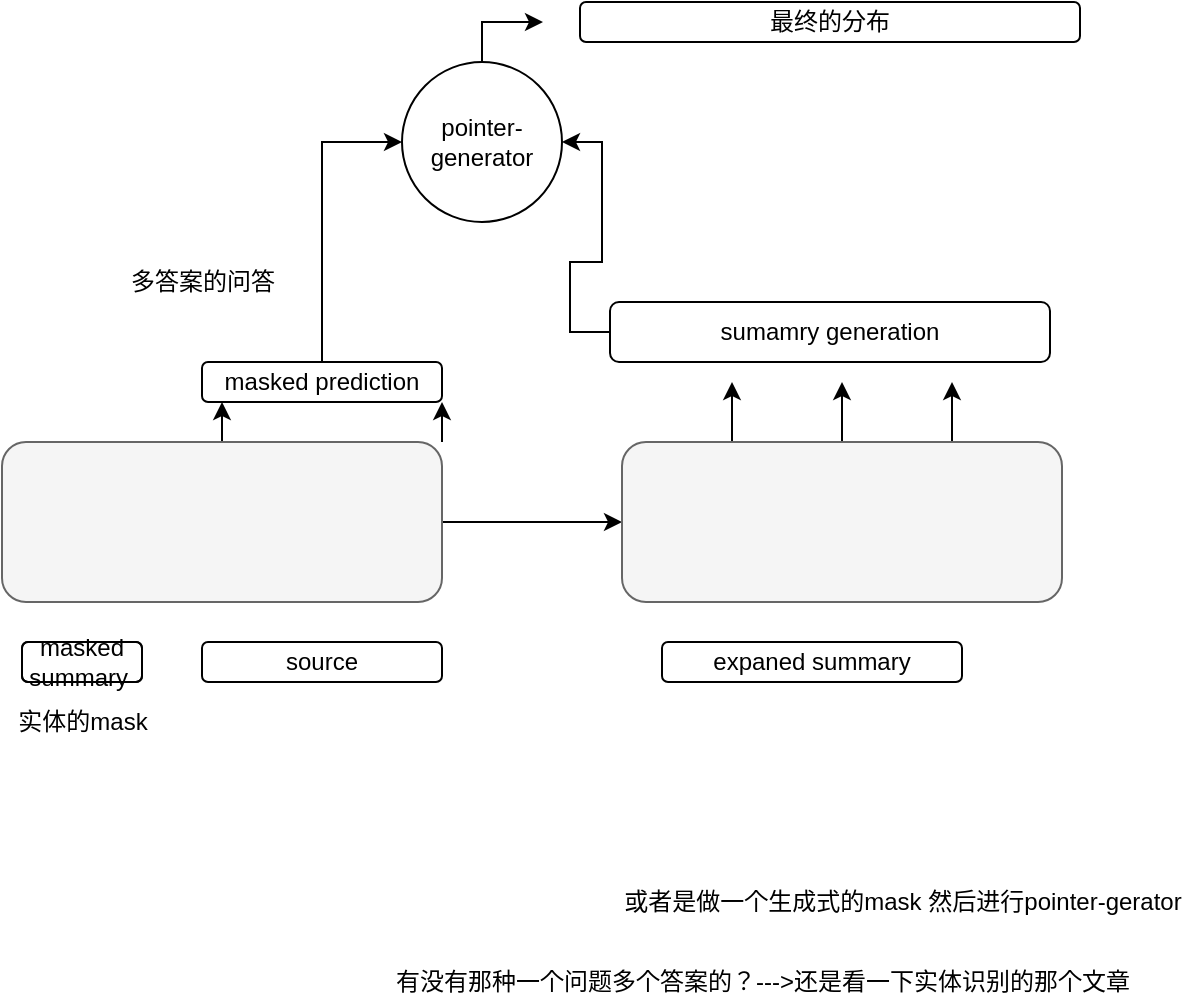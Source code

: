 <mxfile version="14.5.1" type="github">
  <diagram id="ceikMv7BAlOUGOiXaDph" name="Page-1">
    <mxGraphModel dx="1116" dy="629" grid="1" gridSize="10" guides="1" tooltips="1" connect="1" arrows="1" fold="1" page="1" pageScale="1" pageWidth="827" pageHeight="1169" math="0" shadow="0">
      <root>
        <mxCell id="0" />
        <mxCell id="1" parent="0" />
        <mxCell id="zwOd97OeujrbQa21lKcu-10" style="edgeStyle=orthogonalEdgeStyle;rounded=0;orthogonalLoop=1;jettySize=auto;html=1;" edge="1" parent="1" source="zwOd97OeujrbQa21lKcu-1">
          <mxGeometry relative="1" as="geometry">
            <mxPoint x="220" y="230" as="targetPoint" />
          </mxGeometry>
        </mxCell>
        <mxCell id="zwOd97OeujrbQa21lKcu-11" style="edgeStyle=orthogonalEdgeStyle;rounded=0;orthogonalLoop=1;jettySize=auto;html=1;exitX=1;exitY=0;exitDx=0;exitDy=0;" edge="1" parent="1" source="zwOd97OeujrbQa21lKcu-1">
          <mxGeometry relative="1" as="geometry">
            <mxPoint x="330" y="230" as="targetPoint" />
          </mxGeometry>
        </mxCell>
        <mxCell id="zwOd97OeujrbQa21lKcu-24" style="edgeStyle=orthogonalEdgeStyle;rounded=0;orthogonalLoop=1;jettySize=auto;html=1;entryX=0;entryY=0.5;entryDx=0;entryDy=0;" edge="1" parent="1" source="zwOd97OeujrbQa21lKcu-1" target="zwOd97OeujrbQa21lKcu-2">
          <mxGeometry relative="1" as="geometry" />
        </mxCell>
        <mxCell id="zwOd97OeujrbQa21lKcu-1" value="" style="rounded=1;whiteSpace=wrap;html=1;fillColor=#f5f5f5;strokeColor=#666666;fontColor=#333333;" vertex="1" parent="1">
          <mxGeometry x="110" y="250" width="220" height="80" as="geometry" />
        </mxCell>
        <mxCell id="zwOd97OeujrbQa21lKcu-13" style="edgeStyle=orthogonalEdgeStyle;rounded=0;orthogonalLoop=1;jettySize=auto;html=1;exitX=0.25;exitY=0;exitDx=0;exitDy=0;" edge="1" parent="1" source="zwOd97OeujrbQa21lKcu-2">
          <mxGeometry relative="1" as="geometry">
            <mxPoint x="475" y="220" as="targetPoint" />
          </mxGeometry>
        </mxCell>
        <mxCell id="zwOd97OeujrbQa21lKcu-14" style="edgeStyle=orthogonalEdgeStyle;rounded=0;orthogonalLoop=1;jettySize=auto;html=1;exitX=0.5;exitY=0;exitDx=0;exitDy=0;" edge="1" parent="1" source="zwOd97OeujrbQa21lKcu-2">
          <mxGeometry relative="1" as="geometry">
            <mxPoint x="530" y="220" as="targetPoint" />
          </mxGeometry>
        </mxCell>
        <mxCell id="zwOd97OeujrbQa21lKcu-15" style="edgeStyle=orthogonalEdgeStyle;rounded=0;orthogonalLoop=1;jettySize=auto;html=1;exitX=0.75;exitY=0;exitDx=0;exitDy=0;" edge="1" parent="1" source="zwOd97OeujrbQa21lKcu-2">
          <mxGeometry relative="1" as="geometry">
            <mxPoint x="585" y="220" as="targetPoint" />
          </mxGeometry>
        </mxCell>
        <mxCell id="zwOd97OeujrbQa21lKcu-2" value="" style="rounded=1;whiteSpace=wrap;html=1;fillColor=#f5f5f5;strokeColor=#666666;fontColor=#333333;" vertex="1" parent="1">
          <mxGeometry x="420" y="250" width="220" height="80" as="geometry" />
        </mxCell>
        <mxCell id="zwOd97OeujrbQa21lKcu-3" value="" style="rounded=1;whiteSpace=wrap;html=1;fillColor=none;" vertex="1" parent="1">
          <mxGeometry x="120" y="350" width="60" height="20" as="geometry" />
        </mxCell>
        <mxCell id="zwOd97OeujrbQa21lKcu-4" value="masked summary&amp;nbsp;" style="rounded=1;whiteSpace=wrap;html=1;fillColor=none;" vertex="1" parent="1">
          <mxGeometry x="120" y="350" width="60" height="20" as="geometry" />
        </mxCell>
        <mxCell id="zwOd97OeujrbQa21lKcu-5" value="source" style="rounded=1;whiteSpace=wrap;html=1;fillColor=none;" vertex="1" parent="1">
          <mxGeometry x="210" y="350" width="120" height="20" as="geometry" />
        </mxCell>
        <mxCell id="zwOd97OeujrbQa21lKcu-8" value="expaned summary" style="rounded=1;whiteSpace=wrap;html=1;fillColor=none;" vertex="1" parent="1">
          <mxGeometry x="440" y="350" width="150" height="20" as="geometry" />
        </mxCell>
        <mxCell id="zwOd97OeujrbQa21lKcu-19" style="edgeStyle=orthogonalEdgeStyle;rounded=0;orthogonalLoop=1;jettySize=auto;html=1;entryX=0;entryY=0.5;entryDx=0;entryDy=0;" edge="1" parent="1" source="zwOd97OeujrbQa21lKcu-12" target="zwOd97OeujrbQa21lKcu-18">
          <mxGeometry relative="1" as="geometry" />
        </mxCell>
        <mxCell id="zwOd97OeujrbQa21lKcu-12" value="masked prediction" style="rounded=1;whiteSpace=wrap;html=1;fillColor=none;" vertex="1" parent="1">
          <mxGeometry x="210" y="210" width="120" height="20" as="geometry" />
        </mxCell>
        <mxCell id="zwOd97OeujrbQa21lKcu-20" style="edgeStyle=orthogonalEdgeStyle;rounded=0;orthogonalLoop=1;jettySize=auto;html=1;entryX=1;entryY=0.5;entryDx=0;entryDy=0;" edge="1" parent="1" source="zwOd97OeujrbQa21lKcu-16" target="zwOd97OeujrbQa21lKcu-18">
          <mxGeometry relative="1" as="geometry" />
        </mxCell>
        <mxCell id="zwOd97OeujrbQa21lKcu-16" value="sumamry generation" style="rounded=1;whiteSpace=wrap;html=1;fillColor=none;" vertex="1" parent="1">
          <mxGeometry x="414" y="180" width="220" height="30" as="geometry" />
        </mxCell>
        <mxCell id="zwOd97OeujrbQa21lKcu-21" style="edgeStyle=orthogonalEdgeStyle;rounded=0;orthogonalLoop=1;jettySize=auto;html=1;" edge="1" parent="1" source="zwOd97OeujrbQa21lKcu-18">
          <mxGeometry relative="1" as="geometry">
            <mxPoint x="380" y="40" as="targetPoint" />
          </mxGeometry>
        </mxCell>
        <mxCell id="zwOd97OeujrbQa21lKcu-18" value="pointer-generator" style="ellipse;whiteSpace=wrap;html=1;aspect=fixed;fillColor=none;" vertex="1" parent="1">
          <mxGeometry x="310" y="60" width="80" height="80" as="geometry" />
        </mxCell>
        <mxCell id="zwOd97OeujrbQa21lKcu-22" value="最终的分布" style="rounded=1;whiteSpace=wrap;html=1;fillColor=none;" vertex="1" parent="1">
          <mxGeometry x="399" y="30" width="250" height="20" as="geometry" />
        </mxCell>
        <mxCell id="zwOd97OeujrbQa21lKcu-26" value="实体的mask" style="text;html=1;align=center;verticalAlign=middle;resizable=0;points=[];autosize=1;" vertex="1" parent="1">
          <mxGeometry x="110" y="380" width="80" height="20" as="geometry" />
        </mxCell>
        <mxCell id="zwOd97OeujrbQa21lKcu-27" value="或者是做一个生成式的mask 然后进行pointer-gerator" style="text;html=1;align=center;verticalAlign=middle;resizable=0;points=[];autosize=1;" vertex="1" parent="1">
          <mxGeometry x="415" y="470" width="290" height="20" as="geometry" />
        </mxCell>
        <mxCell id="zwOd97OeujrbQa21lKcu-28" value="有没有那种一个问题多个答案的？---&amp;gt;还是看一下实体识别的那个文章" style="text;html=1;align=center;verticalAlign=middle;resizable=0;points=[];autosize=1;" vertex="1" parent="1">
          <mxGeometry x="300" y="510" width="380" height="20" as="geometry" />
        </mxCell>
        <mxCell id="zwOd97OeujrbQa21lKcu-29" value="多答案的问答" style="text;html=1;align=center;verticalAlign=middle;resizable=0;points=[];autosize=1;" vertex="1" parent="1">
          <mxGeometry x="165" y="160" width="90" height="20" as="geometry" />
        </mxCell>
      </root>
    </mxGraphModel>
  </diagram>
</mxfile>
